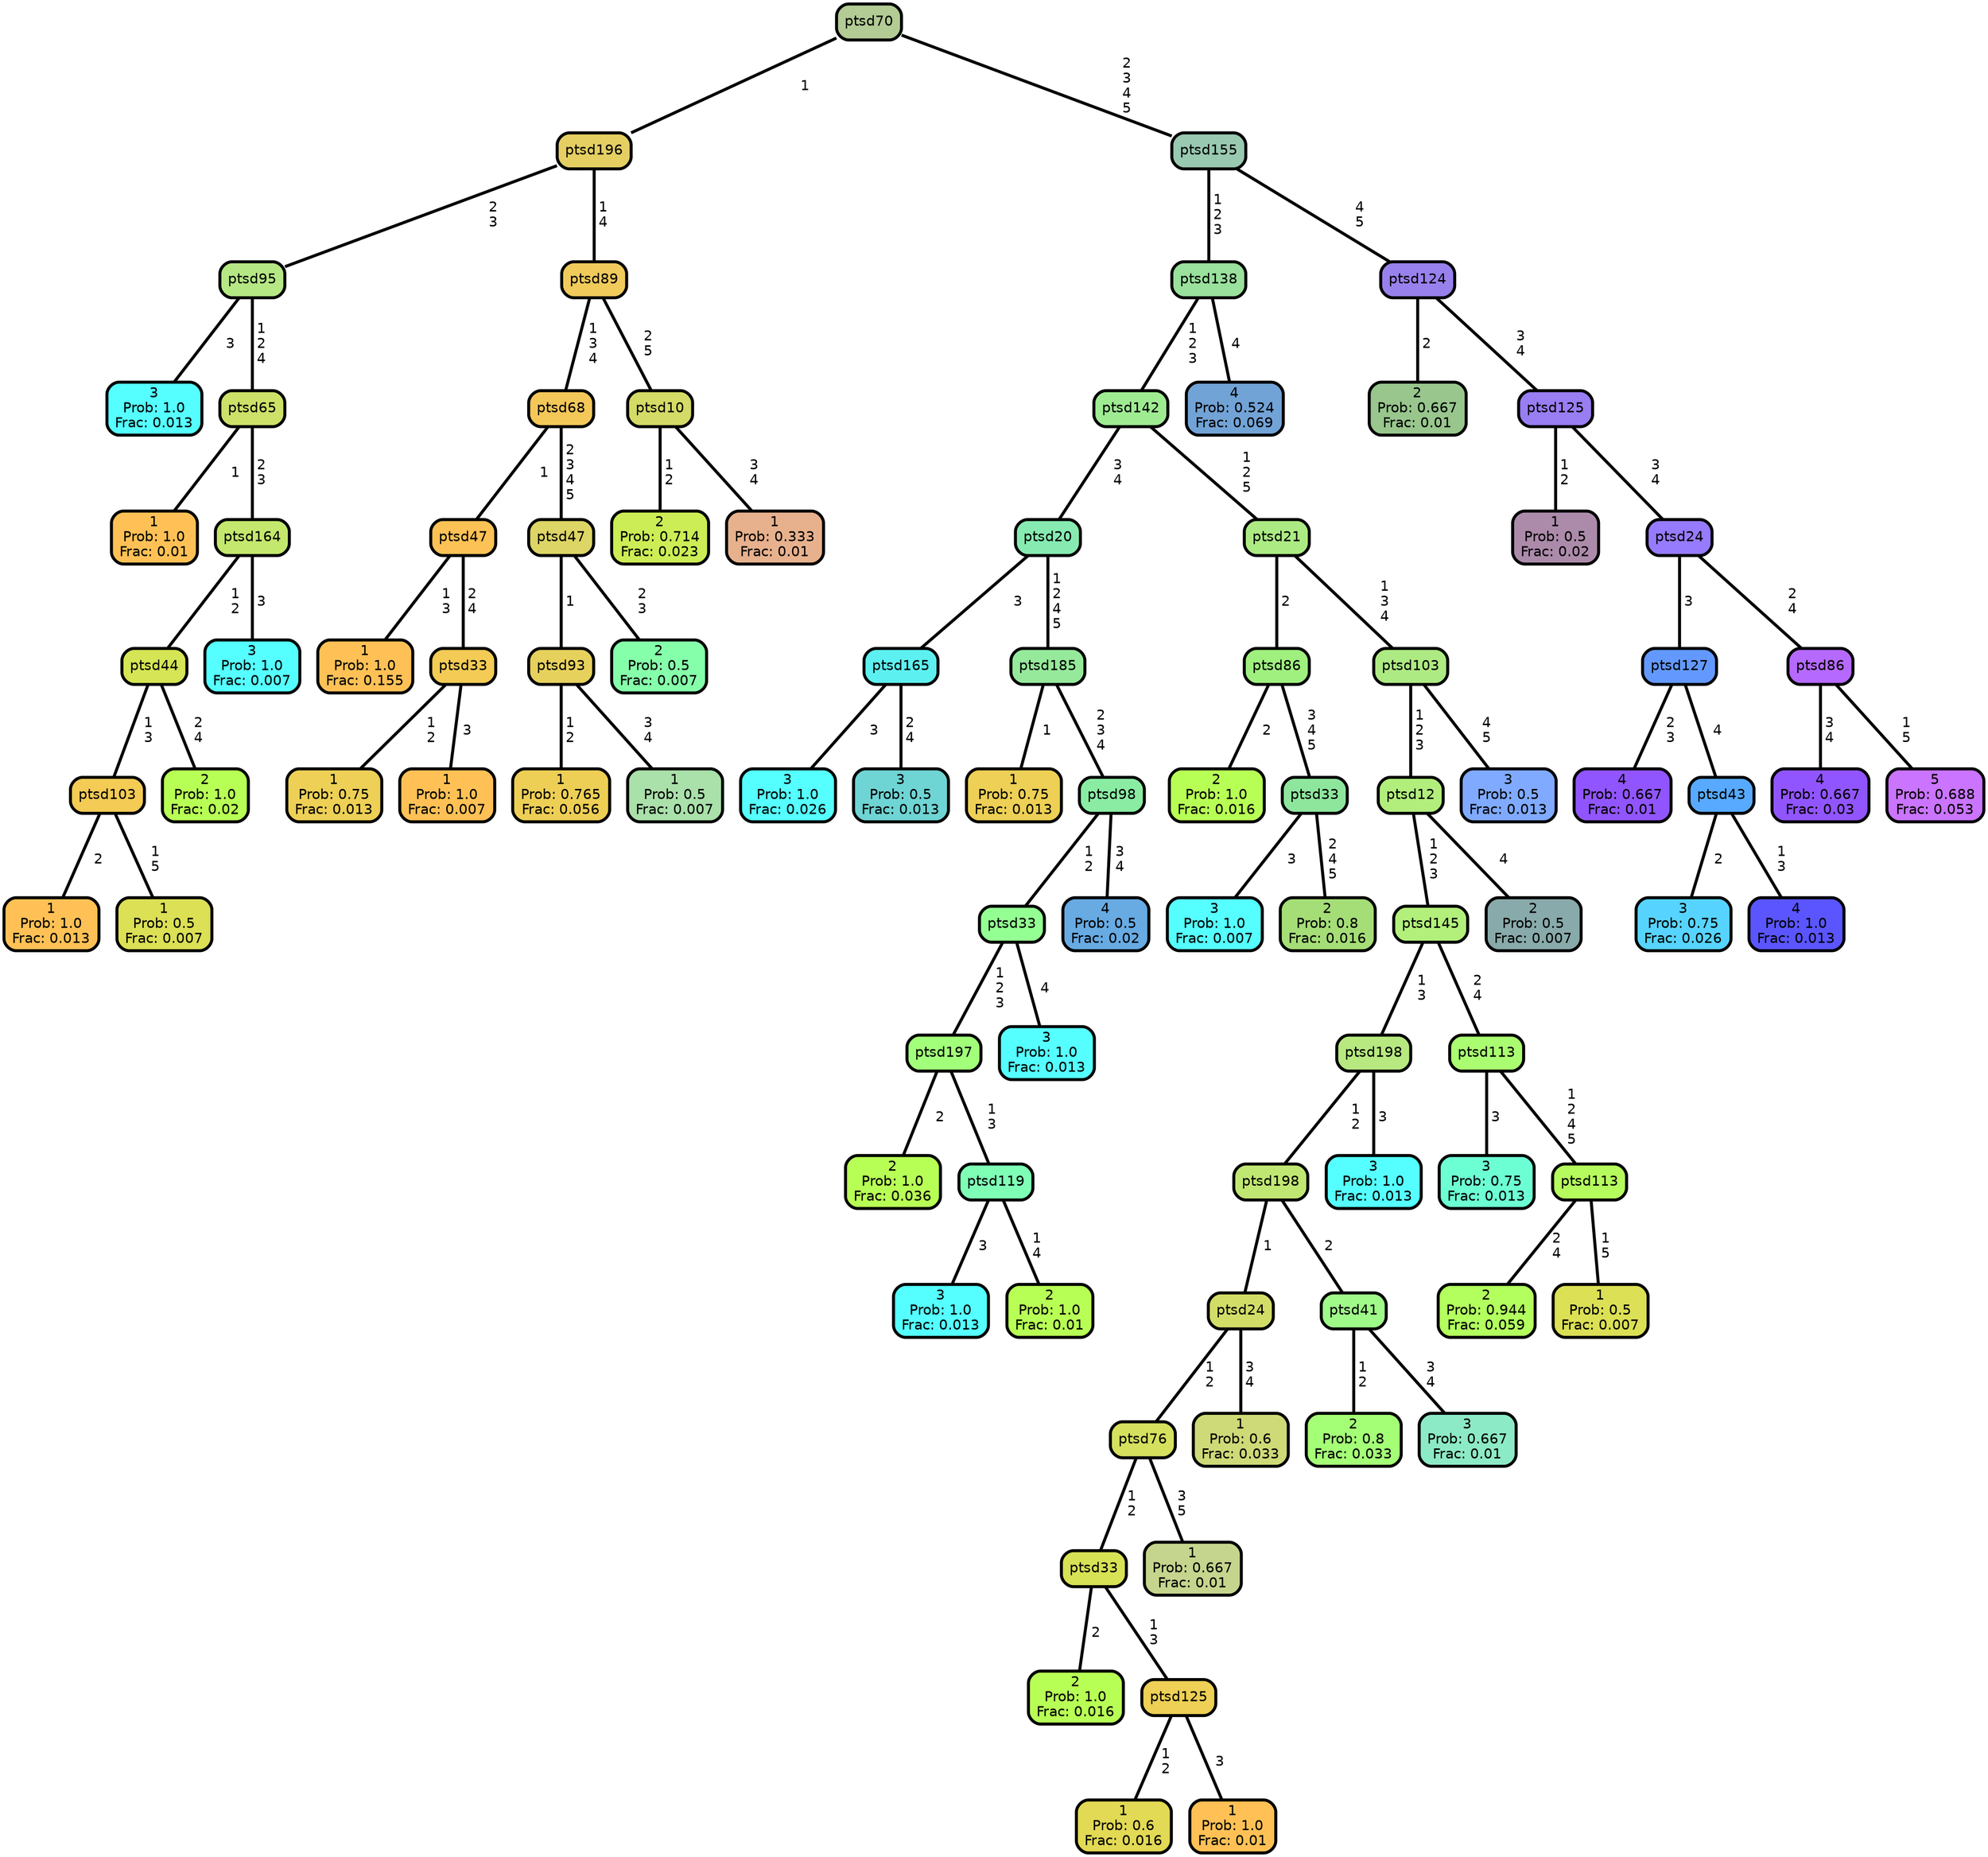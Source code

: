 graph Tree {
node [shape=box, style="filled, rounded",color="black",penwidth="3",fontcolor="black",                 fontname=helvetica] ;
graph [ranksep="0 equally", splines=straight,                 bgcolor=transparent, dpi=60] ;
edge [fontname=helvetica, color=black] ;
0 [label="3
Prob: 1.0
Frac: 0.013", fillcolor="#55ffff"] ;
1 [label="ptsd95",href=".//ptsd95.svg", fillcolor="#b6e785"] ;
2 [label="1
Prob: 1.0
Frac: 0.01", fillcolor="#ffc155"] ;
3 [label="ptsd65",href=".//ptsd65.svg", fillcolor="#cde169"] ;
4 [label="1
Prob: 1.0
Frac: 0.013", fillcolor="#ffc155"] ;
5 [label="ptsd103",href=".//ptsd103.svg", fillcolor="#f3cb55"] ;
6 [label="1
Prob: 0.5
Frac: 0.007", fillcolor="#dbe055"] ;
7 [label="ptsd44",href=".//ptsd44.svg", fillcolor="#d5e555"] ;
8 [label="2
Prob: 1.0
Frac: 0.02", fillcolor="#b8ff55"] ;
9 [label="ptsd164",href=".//ptsd164.svg", fillcolor="#c3e86d"] ;
10 [label="3
Prob: 1.0
Frac: 0.007", fillcolor="#55ffff"] ;
11 [label="ptsd196",href=".//ptsd196.svg", fillcolor="#e5cf63"] ;
12 [label="1
Prob: 1.0
Frac: 0.155", fillcolor="#ffc155"] ;
13 [label="ptsd47",href=".//ptsd47.svg", fillcolor="#fdc255"] ;
14 [label="1
Prob: 0.75
Frac: 0.013", fillcolor="#edd055"] ;
15 [label="ptsd33",href=".//ptsd33.svg", fillcolor="#f3cb55"] ;
16 [label="1
Prob: 1.0
Frac: 0.007", fillcolor="#ffc155"] ;
17 [label="ptsd68",href=".//ptsd68.svg", fillcolor="#f4c759"] ;
18 [label="1
Prob: 0.765
Frac: 0.056", fillcolor="#eecf55"] ;
19 [label="ptsd93",href=".//ptsd93.svg", fillcolor="#e7d15d"] ;
20 [label="1
Prob: 0.5
Frac: 0.007", fillcolor="#aae0aa"] ;
21 [label="ptsd47",href=".//ptsd47.svg", fillcolor="#ddd565"] ;
22 [label="2
Prob: 0.5
Frac: 0.007", fillcolor="#86ffaa"] ;
23 [label="ptsd89",href=".//ptsd89.svg", fillcolor="#f0ca5b"] ;
24 [label="2
Prob: 0.714
Frac: 0.023", fillcolor="#cced55"] ;
25 [label="ptsd10",href=".//ptsd10.svg", fillcolor="#d4db66"] ;
26 [label="1
Prob: 0.333
Frac: 0.01", fillcolor="#e7b18d"] ;
27 [label="ptsd70",href=".//ptsd70.svg", fillcolor="#b3cb95"] ;
28 [label="3
Prob: 1.0
Frac: 0.026", fillcolor="#55ffff"] ;
29 [label="ptsd165",href=".//ptsd165.svg", fillcolor="#5df0f0"] ;
30 [label="3
Prob: 0.5
Frac: 0.013", fillcolor="#6fd4d4"] ;
31 [label="ptsd20",href=".//ptsd20.svg", fillcolor="#87ebb1"] ;
32 [label="1
Prob: 0.75
Frac: 0.013", fillcolor="#edd055"] ;
33 [label="ptsd185",href=".//ptsd185.svg", fillcolor="#96e99a"] ;
34 [label="2
Prob: 1.0
Frac: 0.036", fillcolor="#b8ff55"] ;
35 [label="ptsd197",href=".//ptsd197.svg", fillcolor="#a2ff7a"] ;
36 [label="3
Prob: 1.0
Frac: 0.013", fillcolor="#55ffff"] ;
37 [label="ptsd119",href=".//ptsd119.svg", fillcolor="#7fffb6"] ;
38 [label="2
Prob: 1.0
Frac: 0.01", fillcolor="#b8ff55"] ;
39 [label="ptsd33",href=".//ptsd33.svg", fillcolor="#94ff92"] ;
40 [label="3
Prob: 1.0
Frac: 0.013", fillcolor="#55ffff"] ;
41 [label="ptsd98",href=".//ptsd98.svg", fillcolor="#8aeca3"] ;
42 [label="4
Prob: 0.5
Frac: 0.02", fillcolor="#68aae2"] ;
43 [label="ptsd142",href=".//ptsd142.svg", fillcolor="#9feb92"] ;
44 [label="2
Prob: 1.0
Frac: 0.016", fillcolor="#b8ff55"] ;
45 [label="ptsd86",href=".//ptsd86.svg", fillcolor="#9ff07f"] ;
46 [label="3
Prob: 1.0
Frac: 0.007", fillcolor="#55ffff"] ;
47 [label="ptsd33",href=".//ptsd33.svg", fillcolor="#8ee69d"] ;
48 [label="2
Prob: 0.8
Frac: 0.016", fillcolor="#a5dd77"] ;
49 [label="ptsd21",href=".//ptsd21.svg", fillcolor="#aceb83"] ;
50 [label="2
Prob: 1.0
Frac: 0.016", fillcolor="#b8ff55"] ;
51 [label="ptsd33",href=".//ptsd33.svg", fillcolor="#d8e255"] ;
52 [label="1
Prob: 0.6
Frac: 0.016", fillcolor="#e2d955"] ;
53 [label="ptsd125",href=".//ptsd125.svg", fillcolor="#edd055"] ;
54 [label="1
Prob: 1.0
Frac: 0.01", fillcolor="#ffc155"] ;
55 [label="ptsd76",href=".//ptsd76.svg", fillcolor="#d5e05f"] ;
56 [label="1
Prob: 0.667
Frac: 0.01", fillcolor="#c6d58d"] ;
57 [label="ptsd24",href=".//ptsd24.svg", fillcolor="#d2dd68"] ;
58 [label="1
Prob: 0.6
Frac: 0.033", fillcolor="#ced977"] ;
59 [label="ptsd198",href=".//ptsd198.svg", fillcolor="#c1e773"] ;
60 [label="2
Prob: 0.8
Frac: 0.033", fillcolor="#a4ff77"] ;
61 [label="ptsd41",href=".//ptsd41.svg", fillcolor="#9ffa89"] ;
62 [label="3
Prob: 0.667
Frac: 0.01", fillcolor="#8deac6"] ;
63 [label="ptsd198",href=".//ptsd198.svg", fillcolor="#b7e980"] ;
64 [label="3
Prob: 1.0
Frac: 0.013", fillcolor="#55ffff"] ;
65 [label="ptsd145",href=".//ptsd145.svg", fillcolor="#b2f07b"] ;
66 [label="3
Prob: 0.75
Frac: 0.013", fillcolor="#6dffd4"] ;
67 [label="ptsd113",href=".//ptsd113.svg", fillcolor="#aafc71"] ;
68 [label="2
Prob: 0.944
Frac: 0.059", fillcolor="#b2ff5e"] ;
69 [label="ptsd113",href=".//ptsd113.svg", fillcolor="#b6fb5d"] ;
70 [label="1
Prob: 0.5
Frac: 0.007", fillcolor="#dbe055"] ;
71 [label="ptsd12",href=".//ptsd12.svg", fillcolor="#b1ee7c"] ;
72 [label="2
Prob: 0.5
Frac: 0.007", fillcolor="#89aaaa"] ;
73 [label="ptsd103",href=".//ptsd103.svg", fillcolor="#aeea83"] ;
74 [label="3
Prob: 0.5
Frac: 0.013", fillcolor="#80aaff"] ;
75 [label="ptsd138",href=".//ptsd138.svg", fillcolor="#99e19c"] ;
76 [label="4
Prob: 0.524
Frac: 0.069", fillcolor="#72a3d6"] ;
77 [label="ptsd155",href=".//ptsd155.svg", fillcolor="#99c9b0"] ;
78 [label="2
Prob: 0.667
Frac: 0.01", fillcolor="#98c68d"] ;
79 [label="ptsd124",href=".//ptsd124.svg", fillcolor="#9981ed"] ;
80 [label="1
Prob: 0.5
Frac: 0.02", fillcolor="#ac8baa"] ;
81 [label="ptsd125",href=".//ptsd125.svg", fillcolor="#997df3"] ;
82 [label="4
Prob: 0.667
Frac: 0.01", fillcolor="#9155ff"] ;
83 [label="ptsd127",href=".//ptsd127.svg", fillcolor="#6399ff"] ;
84 [label="3
Prob: 0.75
Frac: 0.026", fillcolor="#56d4ff"] ;
85 [label="ptsd43",href=".//ptsd43.svg", fillcolor="#57aaff"] ;
86 [label="4
Prob: 1.0
Frac: 0.013", fillcolor="#5a55ff"] ;
87 [label="ptsd24",href=".//ptsd24.svg", fillcolor="#967bff"] ;
88 [label="4
Prob: 0.667
Frac: 0.03", fillcolor="#9155ff"] ;
89 [label="ptsd86",href=".//ptsd86.svg", fillcolor="#b569ff"] ;
90 [label="5
Prob: 0.688
Frac: 0.053", fillcolor="#ca74ff"] ;
1 -- 0 [label=" 3",penwidth=3] ;
1 -- 3 [label=" 1\n 2\n 4",penwidth=3] ;
3 -- 2 [label=" 1",penwidth=3] ;
3 -- 9 [label=" 2\n 3",penwidth=3] ;
5 -- 4 [label=" 2",penwidth=3] ;
5 -- 6 [label=" 1\n 5",penwidth=3] ;
7 -- 5 [label=" 1\n 3",penwidth=3] ;
7 -- 8 [label=" 2\n 4",penwidth=3] ;
9 -- 7 [label=" 1\n 2",penwidth=3] ;
9 -- 10 [label=" 3",penwidth=3] ;
11 -- 1 [label=" 2\n 3",penwidth=3] ;
11 -- 23 [label=" 1\n 4",penwidth=3] ;
13 -- 12 [label=" 1\n 3",penwidth=3] ;
13 -- 15 [label=" 2\n 4",penwidth=3] ;
15 -- 14 [label=" 1\n 2",penwidth=3] ;
15 -- 16 [label=" 3",penwidth=3] ;
17 -- 13 [label=" 1",penwidth=3] ;
17 -- 21 [label=" 2\n 3\n 4\n 5",penwidth=3] ;
19 -- 18 [label=" 1\n 2",penwidth=3] ;
19 -- 20 [label=" 3\n 4",penwidth=3] ;
21 -- 19 [label=" 1",penwidth=3] ;
21 -- 22 [label=" 2\n 3",penwidth=3] ;
23 -- 17 [label=" 1\n 3\n 4",penwidth=3] ;
23 -- 25 [label=" 2\n 5",penwidth=3] ;
25 -- 24 [label=" 1\n 2",penwidth=3] ;
25 -- 26 [label=" 3\n 4",penwidth=3] ;
27 -- 11 [label=" 1",penwidth=3] ;
27 -- 77 [label=" 2\n 3\n 4\n 5",penwidth=3] ;
29 -- 28 [label=" 3",penwidth=3] ;
29 -- 30 [label=" 2\n 4",penwidth=3] ;
31 -- 29 [label=" 3",penwidth=3] ;
31 -- 33 [label=" 1\n 2\n 4\n 5",penwidth=3] ;
33 -- 32 [label=" 1",penwidth=3] ;
33 -- 41 [label=" 2\n 3\n 4",penwidth=3] ;
35 -- 34 [label=" 2",penwidth=3] ;
35 -- 37 [label=" 1\n 3",penwidth=3] ;
37 -- 36 [label=" 3",penwidth=3] ;
37 -- 38 [label=" 1\n 4",penwidth=3] ;
39 -- 35 [label=" 1\n 2\n 3",penwidth=3] ;
39 -- 40 [label=" 4",penwidth=3] ;
41 -- 39 [label=" 1\n 2",penwidth=3] ;
41 -- 42 [label=" 3\n 4",penwidth=3] ;
43 -- 31 [label=" 3\n 4",penwidth=3] ;
43 -- 49 [label=" 1\n 2\n 5",penwidth=3] ;
45 -- 44 [label=" 2",penwidth=3] ;
45 -- 47 [label=" 3\n 4\n 5",penwidth=3] ;
47 -- 46 [label=" 3",penwidth=3] ;
47 -- 48 [label=" 2\n 4\n 5",penwidth=3] ;
49 -- 45 [label=" 2",penwidth=3] ;
49 -- 73 [label=" 1\n 3\n 4",penwidth=3] ;
51 -- 50 [label=" 2",penwidth=3] ;
51 -- 53 [label=" 1\n 3",penwidth=3] ;
53 -- 52 [label=" 1\n 2",penwidth=3] ;
53 -- 54 [label=" 3",penwidth=3] ;
55 -- 51 [label=" 1\n 2",penwidth=3] ;
55 -- 56 [label=" 3\n 5",penwidth=3] ;
57 -- 55 [label=" 1\n 2",penwidth=3] ;
57 -- 58 [label=" 3\n 4",penwidth=3] ;
59 -- 57 [label=" 1",penwidth=3] ;
59 -- 61 [label=" 2",penwidth=3] ;
61 -- 60 [label=" 1\n 2",penwidth=3] ;
61 -- 62 [label=" 3\n 4",penwidth=3] ;
63 -- 59 [label=" 1\n 2",penwidth=3] ;
63 -- 64 [label=" 3",penwidth=3] ;
65 -- 63 [label=" 1\n 3",penwidth=3] ;
65 -- 67 [label=" 2\n 4",penwidth=3] ;
67 -- 66 [label=" 3",penwidth=3] ;
67 -- 69 [label=" 1\n 2\n 4\n 5",penwidth=3] ;
69 -- 68 [label=" 2\n 4",penwidth=3] ;
69 -- 70 [label=" 1\n 5",penwidth=3] ;
71 -- 65 [label=" 1\n 2\n 3",penwidth=3] ;
71 -- 72 [label=" 4",penwidth=3] ;
73 -- 71 [label=" 1\n 2\n 3",penwidth=3] ;
73 -- 74 [label=" 4\n 5",penwidth=3] ;
75 -- 43 [label=" 1\n 2\n 3",penwidth=3] ;
75 -- 76 [label=" 4",penwidth=3] ;
77 -- 75 [label=" 1\n 2\n 3",penwidth=3] ;
77 -- 79 [label=" 4\n 5",penwidth=3] ;
79 -- 78 [label=" 2",penwidth=3] ;
79 -- 81 [label=" 3\n 4",penwidth=3] ;
81 -- 80 [label=" 1\n 2",penwidth=3] ;
81 -- 87 [label=" 3\n 4",penwidth=3] ;
83 -- 82 [label=" 2\n 3",penwidth=3] ;
83 -- 85 [label=" 4",penwidth=3] ;
85 -- 84 [label=" 2",penwidth=3] ;
85 -- 86 [label=" 1\n 3",penwidth=3] ;
87 -- 83 [label=" 3",penwidth=3] ;
87 -- 89 [label=" 2\n 4",penwidth=3] ;
89 -- 88 [label=" 3\n 4",penwidth=3] ;
89 -- 90 [label=" 1\n 5",penwidth=3] ;
{rank = same;}}